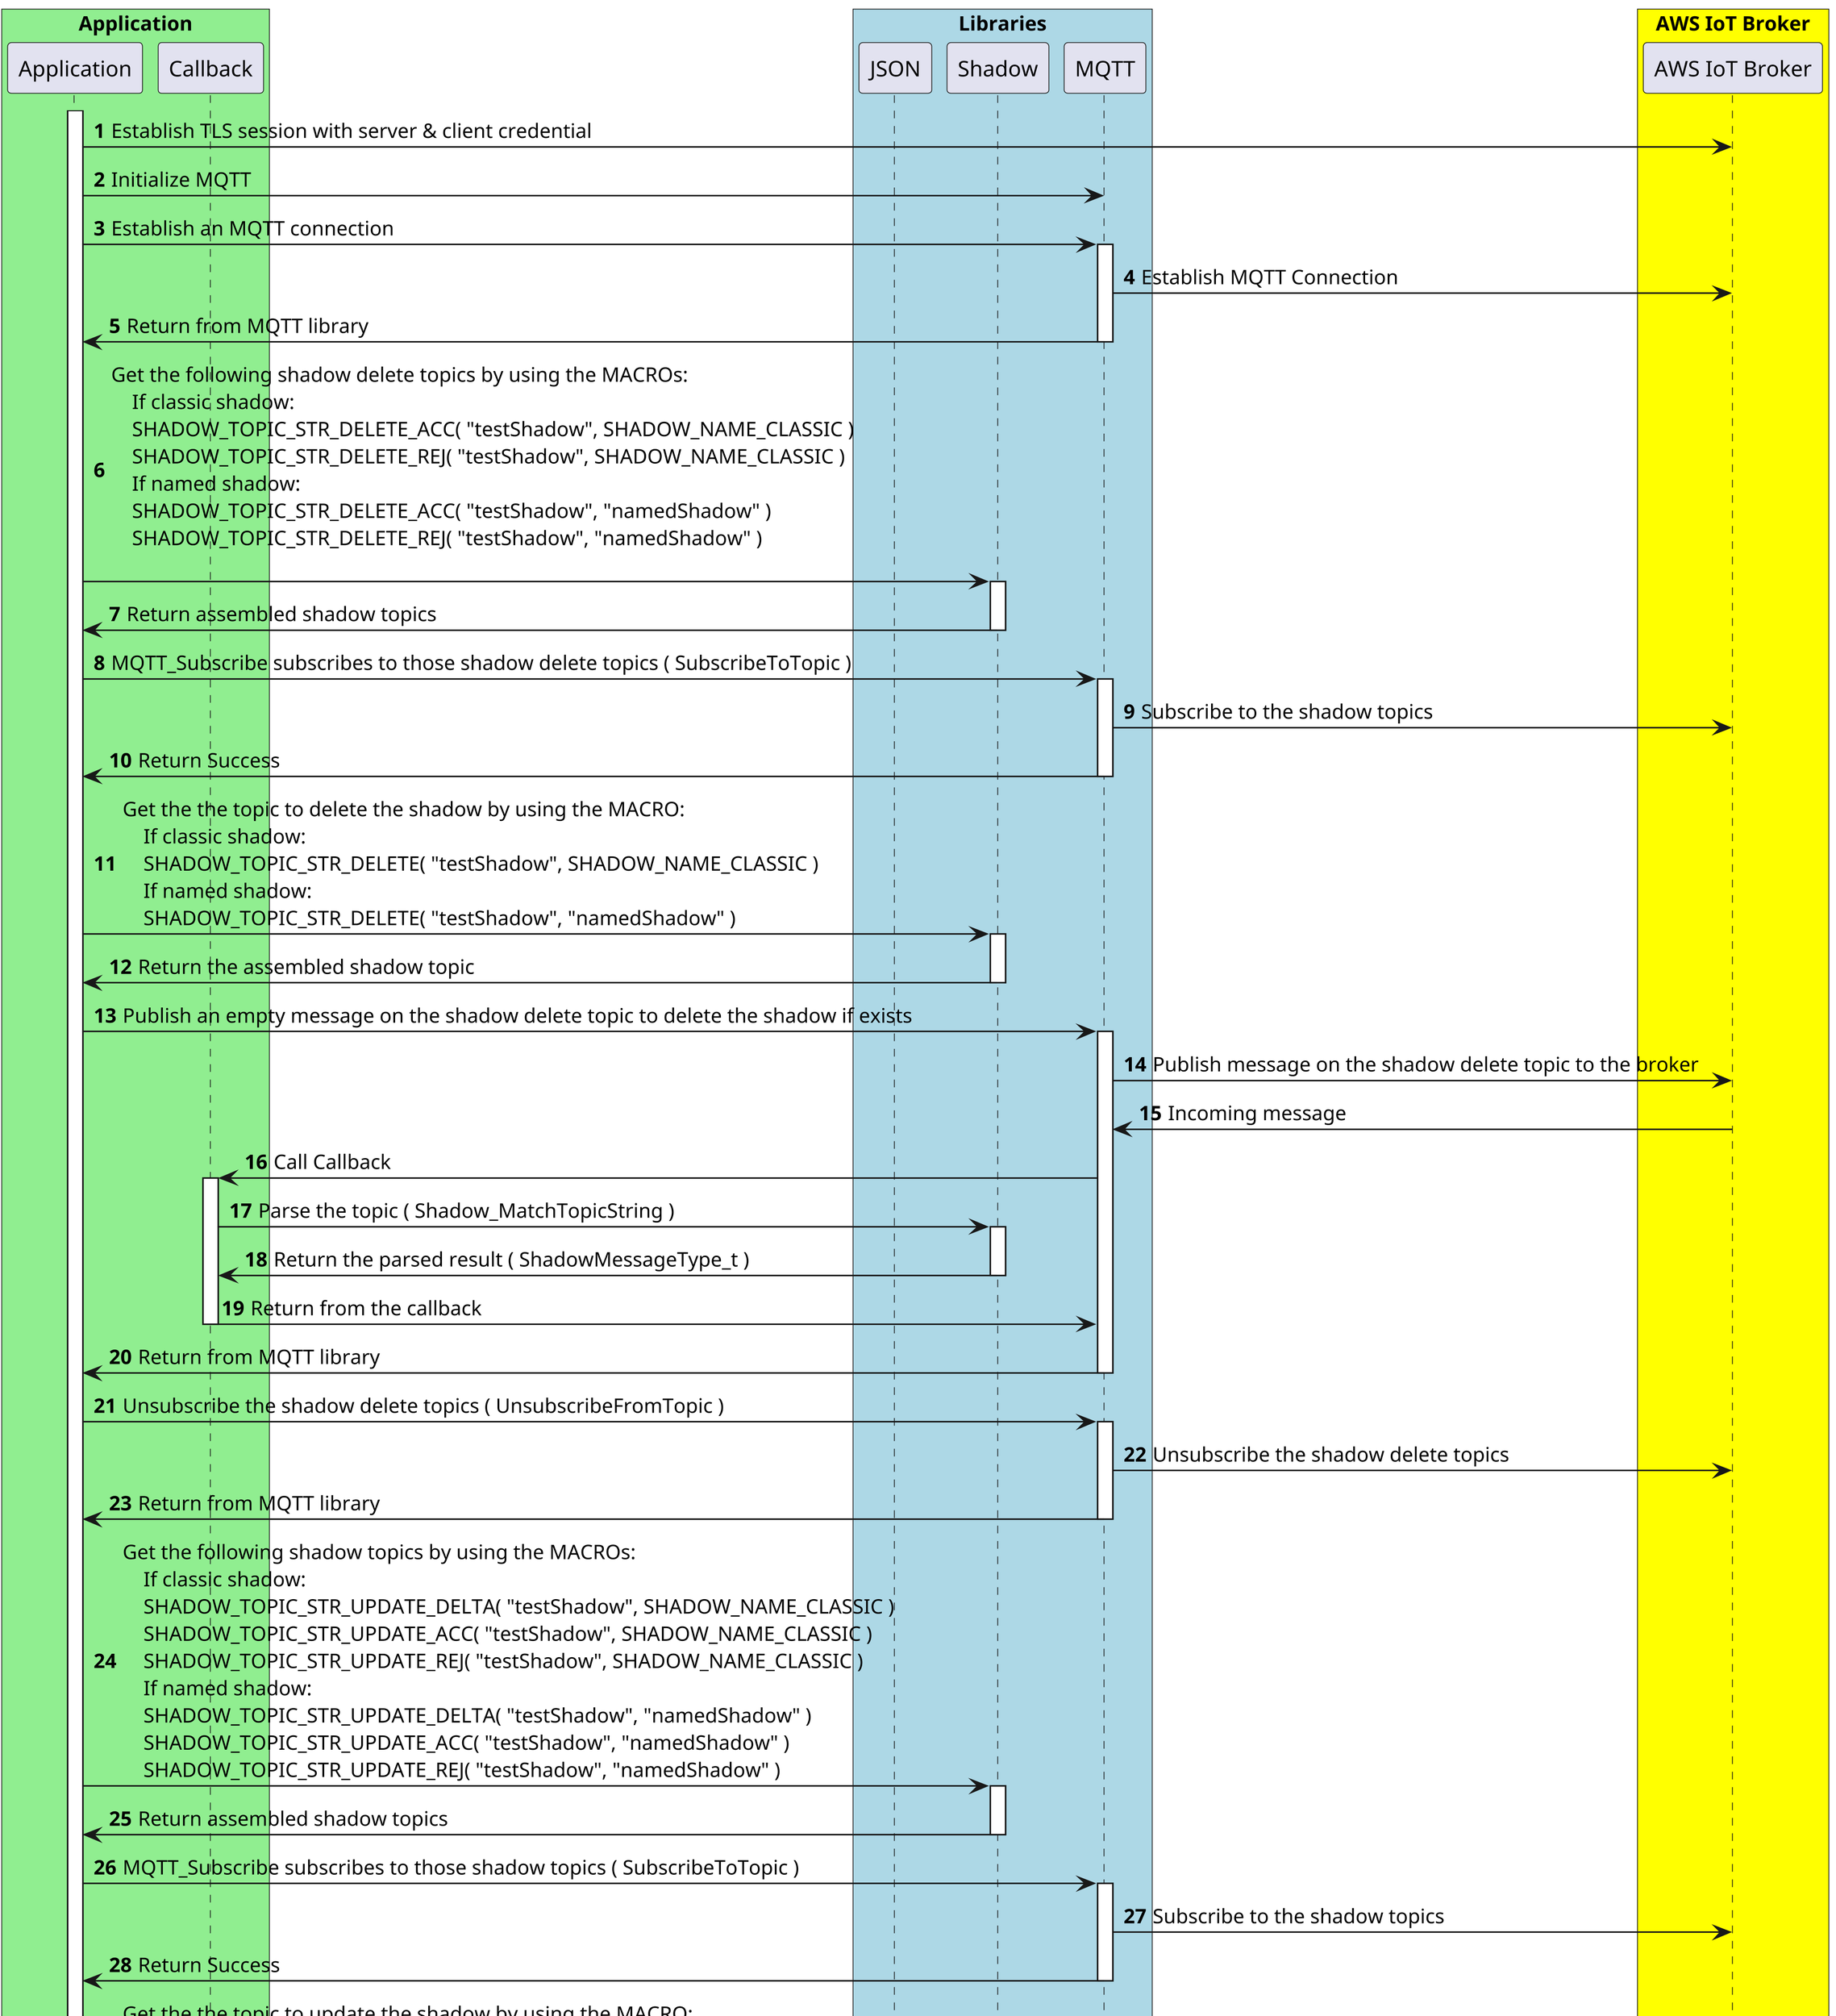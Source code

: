 @startuml
skinparam dpi 300
skinparam classFontSize 8
skinparam classFontName Helvetica
autonumber

box "Application" #LightGreen
    participant "Application" as application
    participant "Callback" as callback
end box

box "Libraries" #LightBlue
    participant "JSON" as json

    participant "Shadow" as shadow

    participant "MQTT" as mqtt

end box

box "AWS IoT Broker" #Yellow
    participant "AWS IoT Broker" as broker
end box

activate application
application -> broker : Establish TLS session with server & client credential
application -> mqtt : Initialize MQTT
application -> mqtt : Establish an MQTT connection

activate mqtt
mqtt -> broker: Establish MQTT Connection
mqtt -> application : Return from MQTT library
deactivate mqtt

application -> shadow : Get the following shadow delete topics by using the MACROs:\n\
    If classic shadow:\n\
    SHADOW_TOPIC_STR_DELETE_ACC( "testShadow", SHADOW_NAME_CLASSIC )\n\
    SHADOW_TOPIC_STR_DELETE_REJ( "testShadow", SHADOW_NAME_CLASSIC )\n\
    If named shadow:\n\
    SHADOW_TOPIC_STR_DELETE_ACC( "testShadow", "namedShadow" )\n\
    SHADOW_TOPIC_STR_DELETE_REJ( "testShadow", "namedShadow" )\n

activate shadow
shadow -> application : Return assembled shadow topics
deactivate shadow

application -> mqtt : MQTT_Subscribe subscribes to those shadow delete topics ( SubscribeToTopic )

activate mqtt
mqtt -> broker: Subscribe to the shadow topics
mqtt -> application : Return Success
deactivate mqtt

application -> shadow : Get the the topic to delete the shadow by using the MACRO:\n\
    If classic shadow:\n\
    SHADOW_TOPIC_STR_DELETE( "testShadow", SHADOW_NAME_CLASSIC )\n\
    If named shadow:\n\
    SHADOW_TOPIC_STR_DELETE( "testShadow", "namedShadow" )

activate shadow
shadow -> application : Return the assembled shadow topic
deactivate shadow

application -> mqtt : Publish an empty message on the shadow delete topic to delete the shadow if exists

activate mqtt
mqtt -> broker : Publish message on the shadow delete topic to the broker
mqtt <- broker : Incoming message
mqtt -> callback : Call Callback
activate callback
callback -> shadow : Parse the topic ( Shadow_MatchTopicString )
activate shadow
shadow -> callback : Return the parsed result ( ShadowMessageType_t )
deactivate shadow
callback -> mqtt : Return from the callback
deactivate callback
mqtt -> application : Return from MQTT library
deactivate mqtt

application -> mqtt : Unsubscribe the shadow delete topics ( UnsubscribeFromTopic )
activate mqtt
mqtt -> broker : Unsubscribe the shadow delete topics
mqtt -> application : Return from MQTT library
deactivate mqtt

application -> shadow : Get the following shadow topics by using the MACROs:\n\
    If classic shadow:\n\
    SHADOW_TOPIC_STR_UPDATE_DELTA( "testShadow", SHADOW_NAME_CLASSIC )\n\
    SHADOW_TOPIC_STR_UPDATE_ACC( "testShadow", SHADOW_NAME_CLASSIC )\n\
    SHADOW_TOPIC_STR_UPDATE_REJ( "testShadow", SHADOW_NAME_CLASSIC )\n\
    If named shadow:\n\
    SHADOW_TOPIC_STR_UPDATE_DELTA( "testShadow", "namedShadow" )\n\
    SHADOW_TOPIC_STR_UPDATE_ACC( "testShadow", "namedShadow" )\n\
    SHADOW_TOPIC_STR_UPDATE_REJ( "testShadow", "namedShadow" )

activate shadow
shadow -> application : Return assembled shadow topics
deactivate shadow

application -> mqtt : MQTT_Subscribe subscribes to those shadow topics ( SubscribeToTopic )

activate mqtt
mqtt -> broker: Subscribe to the shadow topics
mqtt -> application : Return Success
deactivate mqtt

application -> shadow : Get the the topic to update the shadow by using the MACRO:\n\
    If classic shadow:\n\
    SHADOW_TOPIC_STR_UPDATE( "testShadow", SHADOW_NAME_CLASSIC )\n\
    If named shadow:\n\
    SHADOW_TOPIC_STR_UPDATE( "testShadow", "namedShadow" )
activate shadow
shadow -> application : Return the assembled shadow topic
deactivate shadow

application -> mqtt : Publish powerOn:1 in the message on the shadow update topic ( PublishToTopic )

activate mqtt
mqtt -> broker : Publish message on the shadow update topic to the broker
mqtt <- broker : Incoming message
mqtt -> callback : Call Callback
activate callback
callback -> shadow : Parse the topic ( Shadow_MatchTopicString )
activate shadow
shadow -> callback : Return the parsed result ( ShadowMessageType_t )
deactivate shadow
callback -> json : Parse powerOn/value from shadow topic payload ( JSON_Search )
activate json
json -> callback : Return parsed powerOn/value
deactivate json
callback -> mqtt : Return from the callback
deactivate callback
mqtt -> application : Return from MQTT library
deactivate mqtt

application -> mqtt : Unsubscribe those subscribed topics ( UnsubscribeFromTopic )
activate mqtt
mqtt -> broker : Unsubscribe to those subscribed topics
mqtt -> application : Return from MQTT library
deactivate mqtt

application -> mqtt : Disconnect from connection ( DisconnectMqttSession )
activate mqtt
mqtt -> broker : MQTT disconnect from the broker
mqtt -> application : Return from MQTT library
deactivate mqtt

application -> broker : TLS disconnect from the broker

deactivate application

@enduml
